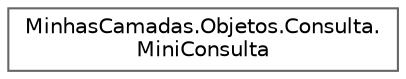 digraph "Graphical Class Hierarchy"
{
 // LATEX_PDF_SIZE
  bgcolor="transparent";
  edge [fontname=Helvetica,fontsize=10,labelfontname=Helvetica,labelfontsize=10];
  node [fontname=Helvetica,fontsize=10,shape=box,height=0.2,width=0.4];
  rankdir="LR";
  Node0 [id="Node000000",label="MinhasCamadas.Objetos.Consulta.\lMiniConsulta",height=0.2,width=0.4,color="grey40", fillcolor="white", style="filled",URL="$class_minhas_camadas_1_1_objetos_1_1_consulta_1_1_mini_consulta.html",tooltip="Purpose: Created by: gonca Created on: 12/17/2024 7:51:35 PM."];
}
